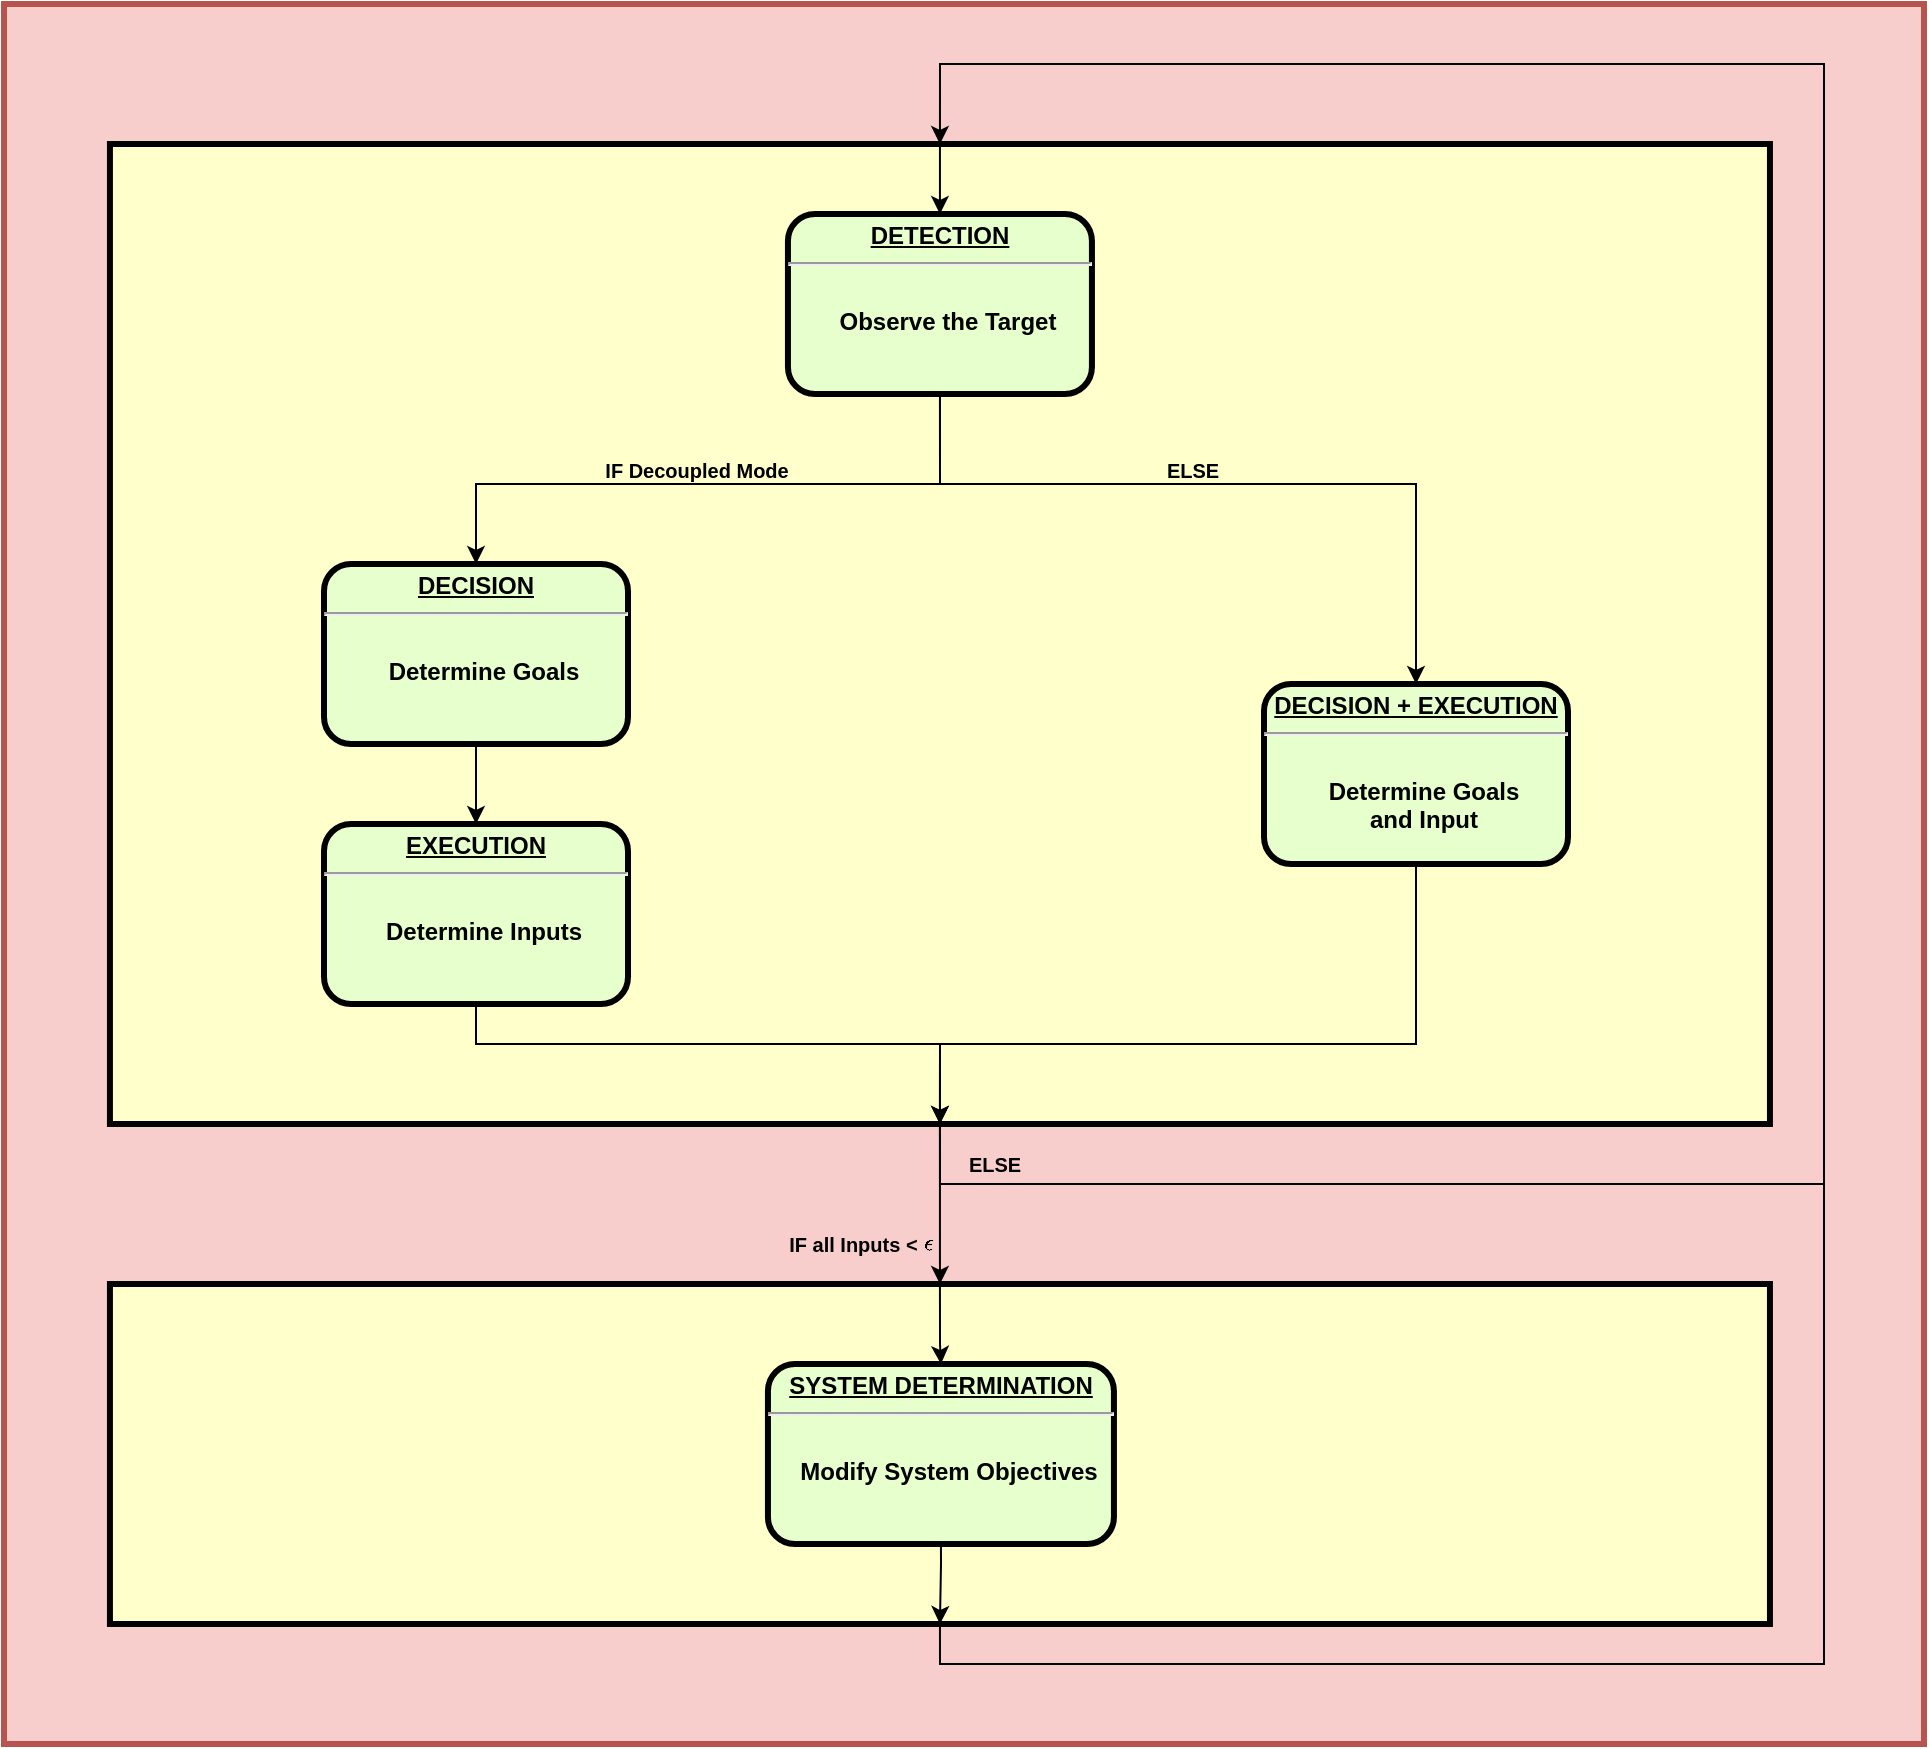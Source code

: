 <mxfile version="20.2.3" type="device"><diagram name="Page-1" id="c7558073-3199-34d8-9f00-42111426c3f3"><mxGraphModel dx="1422" dy="857" grid="1" gridSize="10" guides="1" tooltips="1" connect="1" arrows="1" fold="1" page="1" pageScale="1" pageWidth="826" pageHeight="1169" background="none" math="1" shadow="0"><root><mxCell id="0"/><mxCell id="1" parent="0"/><mxCell id="z3op0Gze8VLTK3WacHk1-5" value="" style="rounded=0;whiteSpace=wrap;html=1;strokeColor=#b85450;fillColor=#f8cecc;strokeWidth=3;glass=0;shadow=0;sketch=0;" parent="1" vertex="1"><mxGeometry x="70" y="130" width="960" height="870" as="geometry"/></mxCell><mxCell id="zWXfO1gASo0ISW2nSaNN-79" value="" style="edgeStyle=orthogonalEdgeStyle;rounded=0;orthogonalLoop=1;jettySize=auto;html=1;fontSize=10;fontColor=#000000;entryX=0.5;entryY=0;entryDx=0;entryDy=0;exitX=0.5;exitY=1;exitDx=0;exitDy=0;" parent="1" source="4" target="4" edge="1"><mxGeometry relative="1" as="geometry"><Array as="points"><mxPoint x="538" y="720"/><mxPoint x="980" y="720"/><mxPoint x="980" y="160"/><mxPoint x="538" y="160"/></Array></mxGeometry></mxCell><mxCell id="zWXfO1gASo0ISW2nSaNN-80" value="&lt;b&gt;IF all Inputs &amp;lt; \(\epsilon\)&lt;/b&gt;" style="edgeLabel;html=1;align=center;verticalAlign=middle;resizable=0;points=[];fontSize=10;fontColor=#000000;labelBackgroundColor=none;" parent="zWXfO1gASo0ISW2nSaNN-79" vertex="1" connectable="0"><mxGeometry x="0.38" y="3" relative="1" as="geometry"><mxPoint x="-470" y="587" as="offset"/></mxGeometry></mxCell><mxCell id="z3op0Gze8VLTK3WacHk1-9" value="" style="edgeStyle=orthogonalEdgeStyle;rounded=0;orthogonalLoop=1;jettySize=auto;html=1;" parent="1" source="4" target="z3op0Gze8VLTK3WacHk1-8" edge="1"><mxGeometry relative="1" as="geometry"/></mxCell><mxCell id="z3op0Gze8VLTK3WacHk1-10" value="&lt;span style=&quot;font-size: 10px;&quot;&gt;&lt;b&gt;ELSE&lt;/b&gt;&lt;/span&gt;" style="edgeLabel;html=1;align=center;verticalAlign=middle;resizable=0;points=[];labelBackgroundColor=none;" parent="z3op0Gze8VLTK3WacHk1-9" vertex="1" connectable="0"><mxGeometry x="0.429" relative="1" as="geometry"><mxPoint x="27" y="-37" as="offset"/></mxGeometry></mxCell><mxCell id="4" value="" style="whiteSpace=wrap;align=center;verticalAlign=middle;fontStyle=1;strokeWidth=3;fillColor=#FFFFCC" parent="1" vertex="1"><mxGeometry x="122.97" y="200" width="830" height="490" as="geometry"/></mxCell><mxCell id="zWXfO1gASo0ISW2nSaNN-59" value="" style="edgeStyle=orthogonalEdgeStyle;rounded=0;orthogonalLoop=1;jettySize=auto;html=1;entryX=0.5;entryY=0;entryDx=0;entryDy=0;" parent="1" source="2" target="zWXfO1gASo0ISW2nSaNN-57" edge="1"><mxGeometry relative="1" as="geometry"><Array as="points"><mxPoint x="538" y="370"/><mxPoint x="306" y="370"/></Array></mxGeometry></mxCell><mxCell id="zWXfO1gASo0ISW2nSaNN-75" value="IF Decoupled Mode" style="edgeLabel;html=1;align=center;verticalAlign=middle;resizable=0;points=[];fontSize=10;labelBackgroundColor=none;fontColor=#000000;fontStyle=1" parent="zWXfO1gASo0ISW2nSaNN-59" vertex="1" connectable="0"><mxGeometry x="0.206" relative="1" as="geometry"><mxPoint x="24" y="-7" as="offset"/></mxGeometry></mxCell><mxCell id="2" value="&lt;p style=&quot;margin: 0px; margin-top: 4px; text-align: center; text-decoration: underline;&quot;&gt;&lt;strong&gt;DETECTION&lt;br&gt;&lt;/strong&gt;&lt;/p&gt;&lt;hr&gt;&lt;p style=&quot;margin: 0px; margin-left: 8px;&quot;&gt;&lt;br&gt;Observe the Target&lt;br&gt;&lt;/p&gt;" style="verticalAlign=middle;align=center;overflow=fill;fontSize=12;fontFamily=Helvetica;html=1;rounded=1;fontStyle=1;strokeWidth=3;fillColor=#E6FFCC" parent="1" vertex="1"><mxGeometry x="461.97" y="235" width="152" height="90" as="geometry"/></mxCell><mxCell id="zWXfO1gASo0ISW2nSaNN-64" value="" style="edgeStyle=orthogonalEdgeStyle;rounded=0;orthogonalLoop=1;jettySize=auto;html=1;entryX=0.5;entryY=0;entryDx=0;entryDy=0;" parent="1" source="zWXfO1gASo0ISW2nSaNN-57" target="zWXfO1gASo0ISW2nSaNN-70" edge="1"><mxGeometry relative="1" as="geometry"><mxPoint x="458" y="504.5" as="targetPoint"/></mxGeometry></mxCell><mxCell id="zWXfO1gASo0ISW2nSaNN-57" value="&lt;p style=&quot;margin: 0px; margin-top: 4px; text-align: center; text-decoration: underline;&quot;&gt;&lt;strong&gt;DECISION&lt;br&gt;&lt;/strong&gt;&lt;/p&gt;&lt;hr&gt;&lt;p style=&quot;margin: 0px; margin-left: 8px;&quot;&gt;&lt;br&gt;Determine Goals&lt;/p&gt;" style="verticalAlign=middle;align=center;overflow=fill;fontSize=12;fontFamily=Helvetica;html=1;rounded=1;fontStyle=1;strokeWidth=3;fillColor=#E6FFCC" parent="1" vertex="1"><mxGeometry x="230.0" y="410" width="152" height="90" as="geometry"/></mxCell><mxCell id="zWXfO1gASo0ISW2nSaNN-69" value="" style="edgeStyle=orthogonalEdgeStyle;rounded=0;orthogonalLoop=1;jettySize=auto;html=1;entryX=0.5;entryY=1;entryDx=0;entryDy=0;exitX=0.5;exitY=1;exitDx=0;exitDy=0;" parent="1" source="zWXfO1gASo0ISW2nSaNN-70" target="4" edge="1"><mxGeometry relative="1" as="geometry"><mxPoint x="537.97" y="594.5" as="sourcePoint"/><mxPoint x="514.97" y="655" as="targetPoint"/></mxGeometry></mxCell><mxCell id="zWXfO1gASo0ISW2nSaNN-67" value="" style="edgeStyle=orthogonalEdgeStyle;rounded=0;orthogonalLoop=1;jettySize=auto;html=1;exitX=0.5;exitY=0;exitDx=0;exitDy=0;entryX=0.5;entryY=0;entryDx=0;entryDy=0;" parent="1" source="4" target="2" edge="1"><mxGeometry relative="1" as="geometry"/></mxCell><mxCell id="zWXfO1gASo0ISW2nSaNN-70" value="&lt;p style=&quot;margin: 0px; margin-top: 4px; text-align: center; text-decoration: underline;&quot;&gt;&lt;strong&gt;EXECUTION&lt;br&gt;&lt;/strong&gt;&lt;/p&gt;&lt;hr&gt;&lt;p style=&quot;margin: 0px; margin-left: 8px;&quot;&gt;&lt;br&gt;Determine Inputs&lt;/p&gt;" style="verticalAlign=middle;align=center;overflow=fill;fontSize=12;fontFamily=Helvetica;html=1;rounded=1;fontStyle=1;strokeWidth=3;fillColor=#E6FFCC" parent="1" vertex="1"><mxGeometry x="230.0" y="540" width="152" height="90" as="geometry"/></mxCell><mxCell id="zWXfO1gASo0ISW2nSaNN-73" value="&lt;p style=&quot;margin: 0px; margin-top: 4px; text-align: center; text-decoration: underline;&quot;&gt;&lt;strong&gt;DECISION + EXECUTION&lt;br&gt;&lt;/strong&gt;&lt;/p&gt;&lt;hr&gt;&lt;p style=&quot;margin: 0px; margin-left: 8px;&quot;&gt;&lt;br&gt;Determine Goals&lt;br&gt;and Input&lt;/p&gt;" style="verticalAlign=middle;align=center;overflow=fill;fontSize=12;fontFamily=Helvetica;html=1;rounded=1;fontStyle=1;strokeWidth=3;fillColor=#E6FFCC" parent="1" vertex="1"><mxGeometry x="700.0" y="470" width="152" height="90" as="geometry"/></mxCell><mxCell id="zWXfO1gASo0ISW2nSaNN-76" value="" style="edgeStyle=orthogonalEdgeStyle;rounded=0;orthogonalLoop=1;jettySize=auto;html=1;exitX=0.5;exitY=1;exitDx=0;exitDy=0;entryX=0.5;entryY=0;entryDx=0;entryDy=0;" parent="1" source="2" target="zWXfO1gASo0ISW2nSaNN-73" edge="1"><mxGeometry relative="1" as="geometry"><mxPoint x="547.97" y="335" as="sourcePoint"/><mxPoint x="395.97" y="420" as="targetPoint"/><Array as="points"><mxPoint x="538" y="370"/><mxPoint x="776" y="370"/></Array></mxGeometry></mxCell><mxCell id="zWXfO1gASo0ISW2nSaNN-77" value="ELSE" style="edgeLabel;html=1;align=center;verticalAlign=middle;resizable=0;points=[];fontSize=10;labelBackgroundColor=none;fontColor=#000000;fontStyle=1" parent="zWXfO1gASo0ISW2nSaNN-76" vertex="1" connectable="0"><mxGeometry x="0.206" relative="1" as="geometry"><mxPoint x="-60" y="-7" as="offset"/></mxGeometry></mxCell><mxCell id="zWXfO1gASo0ISW2nSaNN-78" value="" style="edgeStyle=orthogonalEdgeStyle;rounded=0;orthogonalLoop=1;jettySize=auto;html=1;entryX=0.5;entryY=1;entryDx=0;entryDy=0;exitX=0.5;exitY=1;exitDx=0;exitDy=0;" parent="1" source="zWXfO1gASo0ISW2nSaNN-73" target="4" edge="1"><mxGeometry relative="1" as="geometry"><mxPoint x="395.97" y="640.0" as="sourcePoint"/><mxPoint x="547.97" y="700.0" as="targetPoint"/><Array as="points"><mxPoint x="776" y="650"/><mxPoint x="538" y="650"/></Array></mxGeometry></mxCell><mxCell id="z3op0Gze8VLTK3WacHk1-16" value="" style="edgeStyle=orthogonalEdgeStyle;rounded=0;orthogonalLoop=1;jettySize=auto;html=1;fontSize=10;exitX=0.5;exitY=1;exitDx=0;exitDy=0;strokeColor=default;endArrow=none;endFill=0;" parent="1" source="z3op0Gze8VLTK3WacHk1-8" edge="1"><mxGeometry relative="1" as="geometry"><mxPoint x="980" y="720" as="targetPoint"/><Array as="points"><mxPoint x="538" y="960"/><mxPoint x="980" y="960"/><mxPoint x="980" y="720"/></Array></mxGeometry></mxCell><mxCell id="z3op0Gze8VLTK3WacHk1-8" value="" style="whiteSpace=wrap;align=center;verticalAlign=middle;fontStyle=1;strokeWidth=3;fillColor=#FFFFCC" parent="1" vertex="1"><mxGeometry x="122.97" y="770" width="830" height="170" as="geometry"/></mxCell><mxCell id="z3op0Gze8VLTK3WacHk1-11" value="&lt;p style=&quot;margin: 0px; margin-top: 4px; text-align: center; text-decoration: underline;&quot;&gt;&lt;strong&gt;SYSTEM DETERMINATION&lt;br&gt;&lt;/strong&gt;&lt;/p&gt;&lt;hr&gt;&lt;p style=&quot;margin: 0px; margin-left: 8px;&quot;&gt;&lt;br&gt;Modify System Objectives&lt;/p&gt;" style="verticalAlign=middle;align=center;overflow=fill;fontSize=12;fontFamily=Helvetica;html=1;rounded=1;fontStyle=1;strokeWidth=3;fillColor=#E6FFCC" parent="1" vertex="1"><mxGeometry x="451.97" y="810" width="173" height="90" as="geometry"/></mxCell><mxCell id="z3op0Gze8VLTK3WacHk1-13" value="" style="edgeStyle=orthogonalEdgeStyle;rounded=0;orthogonalLoop=1;jettySize=auto;html=1;exitX=0.5;exitY=0;exitDx=0;exitDy=0;entryX=0.5;entryY=0;entryDx=0;entryDy=0;" parent="1" source="z3op0Gze8VLTK3WacHk1-8" target="z3op0Gze8VLTK3WacHk1-11" edge="1"><mxGeometry relative="1" as="geometry"><mxPoint x="547.97" y="210.0" as="sourcePoint"/><mxPoint x="547.97" y="245.0" as="targetPoint"/><Array as="points"><mxPoint x="537.97" y="800"/><mxPoint x="537.97" y="800"/></Array></mxGeometry></mxCell><mxCell id="z3op0Gze8VLTK3WacHk1-14" value="" style="edgeStyle=orthogonalEdgeStyle;rounded=0;orthogonalLoop=1;jettySize=auto;html=1;exitX=0.5;exitY=1;exitDx=0;exitDy=0;entryX=0.5;entryY=1;entryDx=0;entryDy=0;" parent="1" source="z3op0Gze8VLTK3WacHk1-11" target="z3op0Gze8VLTK3WacHk1-8" edge="1"><mxGeometry relative="1" as="geometry"><mxPoint x="547.97" y="780" as="sourcePoint"/><mxPoint x="547.97" y="820" as="targetPoint"/><Array as="points"><mxPoint x="537.97" y="910"/><mxPoint x="537.97" y="910"/></Array></mxGeometry></mxCell></root></mxGraphModel></diagram></mxfile>
